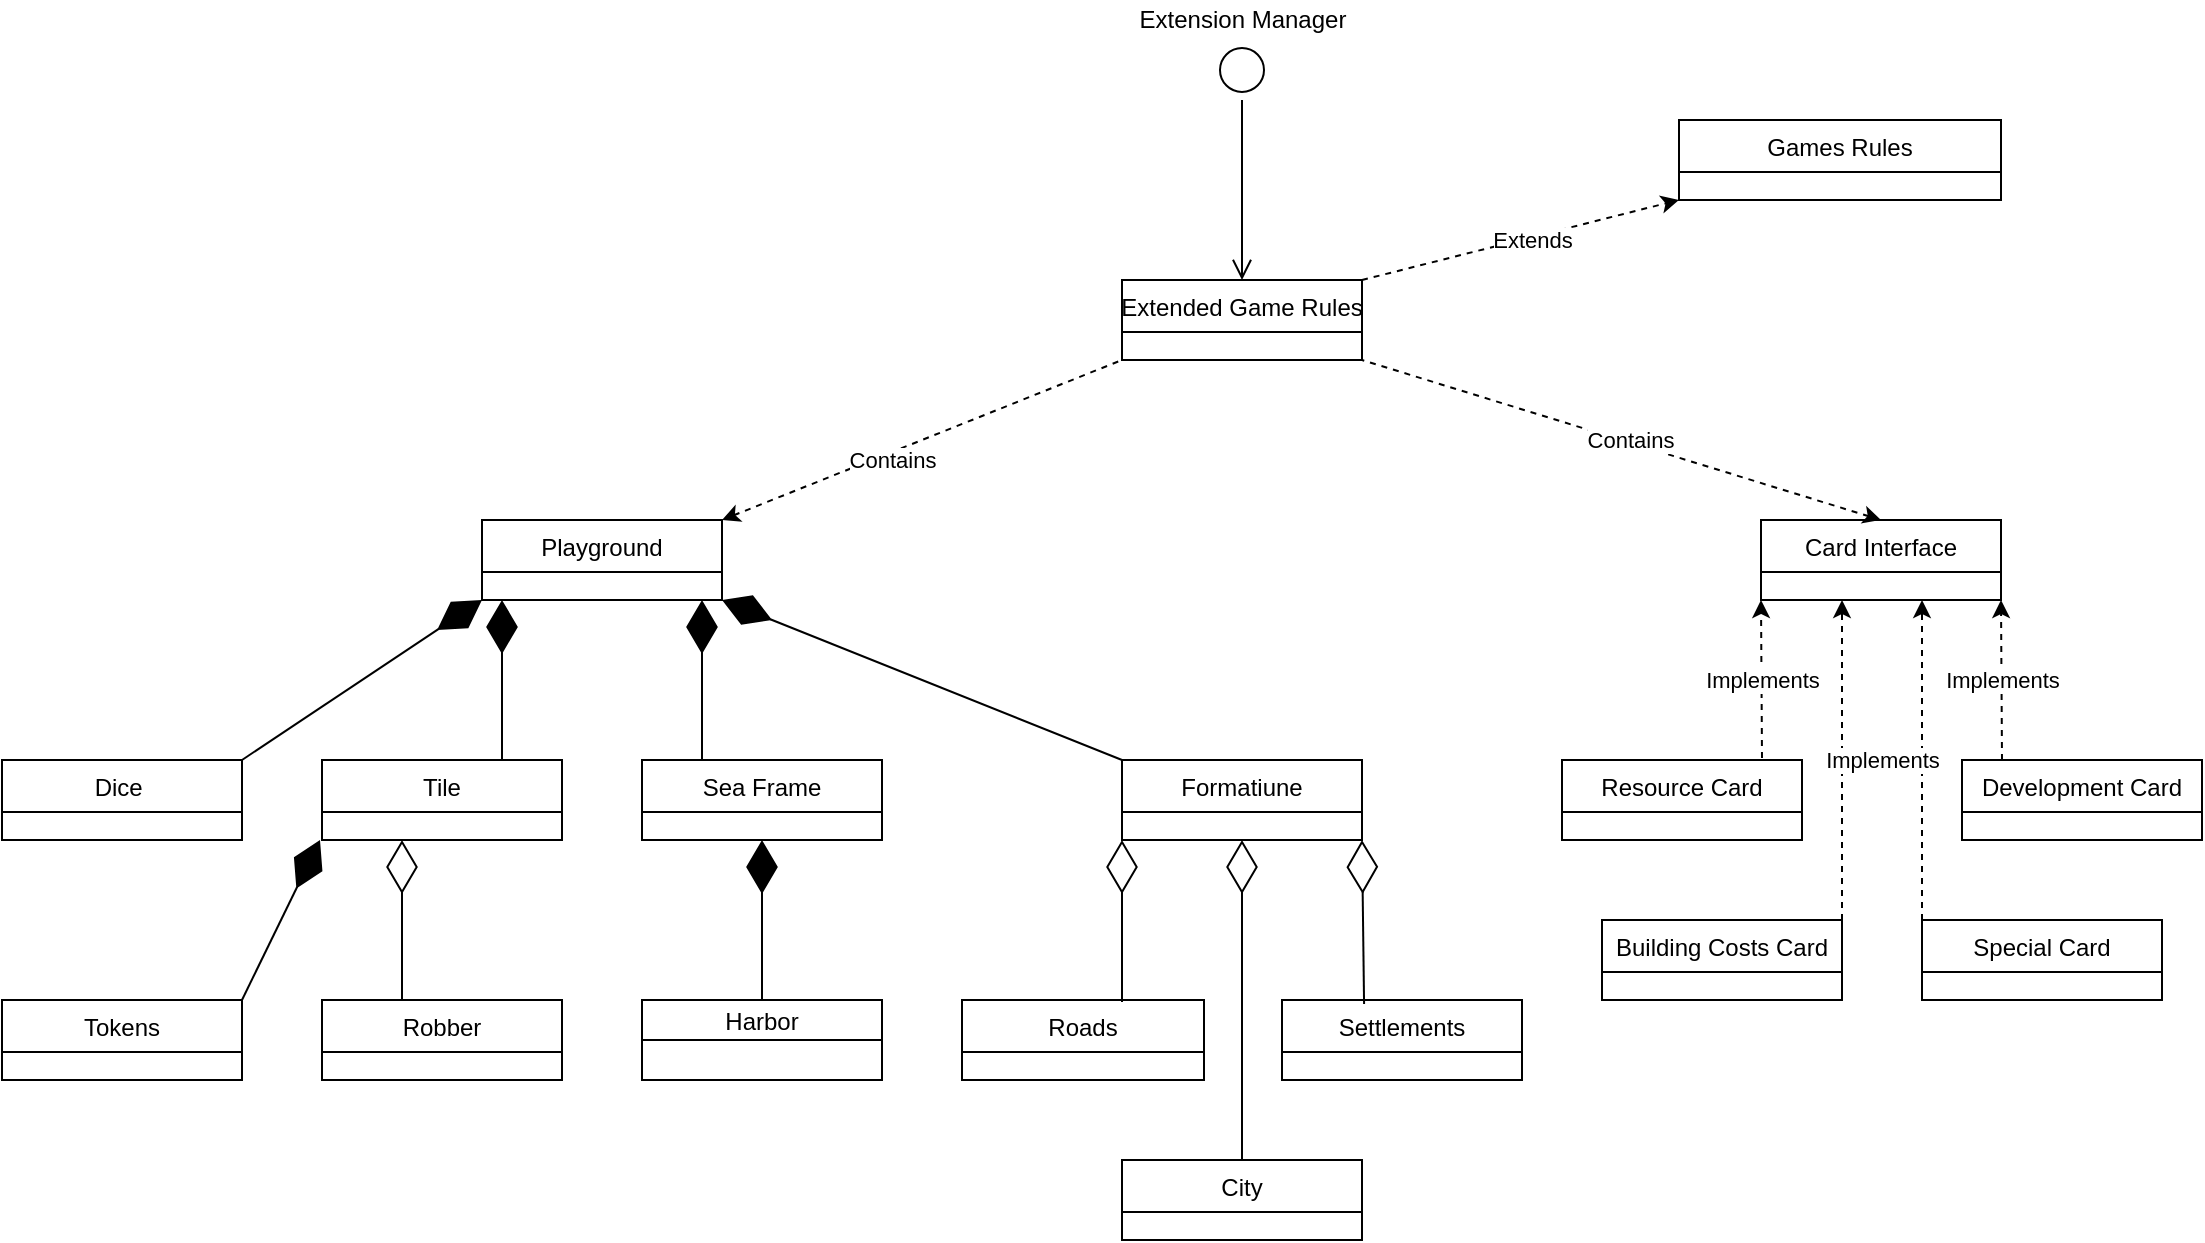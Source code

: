<mxfile version="14.5.3" type="device"><diagram id="JllFUD0L9zpW6M-7TDEm" name="Page-1"><mxGraphModel dx="2249" dy="705" grid="1" gridSize="10" guides="1" tooltips="1" connect="1" arrows="1" fold="1" page="1" pageScale="1" pageWidth="827" pageHeight="1169" math="0" shadow="0"><root><mxCell id="0"/><mxCell id="1" parent="0"/><mxCell id="Qx4miUp-R7UOwDRBeRwB-1" value="Tile" style="swimlane;fontStyle=0;childLayout=stackLayout;horizontal=1;startSize=26;fillColor=none;horizontalStack=0;resizeParent=1;resizeParentMax=0;resizeLast=0;collapsible=1;marginBottom=0;" parent="1" vertex="1"><mxGeometry x="-80" y="400" width="120" height="40" as="geometry"><mxRectangle x="140" y="180" width="60" height="26" as="alternateBounds"/></mxGeometry></mxCell><mxCell id="Qx4miUp-R7UOwDRBeRwB-5" value="Sea Frame" style="swimlane;fontStyle=0;childLayout=stackLayout;horizontal=1;startSize=26;fillColor=none;horizontalStack=0;resizeParent=1;resizeParentMax=0;resizeLast=0;collapsible=1;marginBottom=0;" parent="1" vertex="1"><mxGeometry x="80" y="400" width="120" height="40" as="geometry"><mxRectangle x="140" y="180" width="60" height="26" as="alternateBounds"/></mxGeometry></mxCell><mxCell id="Qx4miUp-R7UOwDRBeRwB-6" value="Harbor" style="swimlane;fontStyle=0;childLayout=stackLayout;horizontal=1;startSize=20;fillColor=none;horizontalStack=0;resizeParent=1;resizeParentMax=0;resizeLast=0;collapsible=1;marginBottom=0;" parent="1" vertex="1"><mxGeometry x="80" y="520" width="120" height="40" as="geometry"><mxRectangle x="140" y="180" width="60" height="26" as="alternateBounds"/></mxGeometry></mxCell><mxCell id="Qx4miUp-R7UOwDRBeRwB-7" value="Tokens" style="swimlane;fontStyle=0;childLayout=stackLayout;horizontal=1;startSize=26;fillColor=none;horizontalStack=0;resizeParent=1;resizeParentMax=0;resizeLast=0;collapsible=1;marginBottom=0;" parent="1" vertex="1"><mxGeometry x="-240" y="520" width="120" height="40" as="geometry"><mxRectangle x="140" y="180" width="60" height="26" as="alternateBounds"/></mxGeometry></mxCell><mxCell id="Qx4miUp-R7UOwDRBeRwB-8" value="Development Card" style="swimlane;fontStyle=0;childLayout=stackLayout;horizontal=1;startSize=26;fillColor=none;horizontalStack=0;resizeParent=1;resizeParentMax=0;resizeLast=0;collapsible=1;marginBottom=0;" parent="1" vertex="1"><mxGeometry x="740" y="400" width="120" height="40" as="geometry"><mxRectangle x="140" y="180" width="60" height="26" as="alternateBounds"/></mxGeometry></mxCell><mxCell id="Qx4miUp-R7UOwDRBeRwB-10" value="Resource Card" style="swimlane;fontStyle=0;childLayout=stackLayout;horizontal=1;startSize=26;fillColor=none;horizontalStack=0;resizeParent=1;resizeParentMax=0;resizeLast=0;collapsible=1;marginBottom=0;" parent="1" vertex="1"><mxGeometry x="540" y="400" width="120" height="40" as="geometry"><mxRectangle x="140" y="180" width="60" height="26" as="alternateBounds"/></mxGeometry></mxCell><mxCell id="Qx4miUp-R7UOwDRBeRwB-11" value="Building Costs Card" style="swimlane;fontStyle=0;childLayout=stackLayout;horizontal=1;startSize=26;fillColor=none;horizontalStack=0;resizeParent=1;resizeParentMax=0;resizeLast=0;collapsible=1;marginBottom=0;" parent="1" vertex="1"><mxGeometry x="560" y="480" width="120" height="40" as="geometry"><mxRectangle x="140" y="180" width="60" height="26" as="alternateBounds"/></mxGeometry></mxCell><mxCell id="Qx4miUp-R7UOwDRBeRwB-12" value="Special Card" style="swimlane;fontStyle=0;childLayout=stackLayout;horizontal=1;startSize=26;fillColor=none;horizontalStack=0;resizeParent=1;resizeParentMax=0;resizeLast=0;collapsible=1;marginBottom=0;" parent="1" vertex="1"><mxGeometry x="720" y="480" width="120" height="40" as="geometry"><mxRectangle x="140" y="180" width="60" height="26" as="alternateBounds"/></mxGeometry></mxCell><mxCell id="Qx4miUp-R7UOwDRBeRwB-13" value="City" style="swimlane;fontStyle=0;childLayout=stackLayout;horizontal=1;startSize=26;fillColor=none;horizontalStack=0;resizeParent=1;resizeParentMax=0;resizeLast=0;collapsible=1;marginBottom=0;" parent="1" vertex="1"><mxGeometry x="320" y="600" width="120" height="40" as="geometry"><mxRectangle x="140" y="180" width="60" height="26" as="alternateBounds"/></mxGeometry></mxCell><mxCell id="Qx4miUp-R7UOwDRBeRwB-14" value="Settlements" style="swimlane;fontStyle=0;childLayout=stackLayout;horizontal=1;startSize=26;fillColor=none;horizontalStack=0;resizeParent=1;resizeParentMax=0;resizeLast=0;collapsible=1;marginBottom=0;shadow=0;rounded=0;glass=0;" parent="1" vertex="1"><mxGeometry x="400" y="520" width="120" height="40" as="geometry"><mxRectangle x="140" y="180" width="60" height="26" as="alternateBounds"/></mxGeometry></mxCell><mxCell id="Qx4miUp-R7UOwDRBeRwB-15" value="Roads" style="swimlane;fontStyle=0;childLayout=stackLayout;horizontal=1;startSize=26;fillColor=none;horizontalStack=0;resizeParent=1;resizeParentMax=0;resizeLast=0;collapsible=1;marginBottom=0;shadow=0;rounded=0;glass=0;" parent="1" vertex="1"><mxGeometry x="240" y="520" width="121" height="40" as="geometry"><mxRectangle x="140" y="180" width="60" height="26" as="alternateBounds"/></mxGeometry></mxCell><mxCell id="Qx4miUp-R7UOwDRBeRwB-16" value="Dice " style="swimlane;fontStyle=0;childLayout=stackLayout;horizontal=1;startSize=26;fillColor=none;horizontalStack=0;resizeParent=1;resizeParentMax=0;resizeLast=0;collapsible=1;marginBottom=0;shadow=0;rounded=0;glass=0;" parent="1" vertex="1"><mxGeometry x="-240" y="400" width="120" height="40" as="geometry"><mxRectangle x="140" y="180" width="60" height="26" as="alternateBounds"/></mxGeometry></mxCell><mxCell id="Qx4miUp-R7UOwDRBeRwB-17" value="Robber" style="swimlane;fontStyle=0;childLayout=stackLayout;horizontal=1;startSize=26;fillColor=none;horizontalStack=0;resizeParent=1;resizeParentMax=0;resizeLast=0;collapsible=1;marginBottom=0;shadow=0;rounded=0;glass=0;" parent="1" vertex="1"><mxGeometry x="-80" y="520" width="120" height="40" as="geometry"><mxRectangle x="140" y="180" width="60" height="26" as="alternateBounds"/></mxGeometry></mxCell><mxCell id="Qx4miUp-R7UOwDRBeRwB-21" value="" style="ellipse;html=1;shape=startState;rounded=0;shadow=0;glass=0;sketch=0;gradientColor=#ffffff;fillColor=none;" parent="1" vertex="1"><mxGeometry x="365" y="40" width="30" height="30" as="geometry"/></mxCell><mxCell id="Qx4miUp-R7UOwDRBeRwB-22" value="" style="edgeStyle=orthogonalEdgeStyle;html=1;verticalAlign=bottom;endArrow=open;endSize=8;exitX=0.5;exitY=1;exitDx=0;exitDy=0;entryX=0.5;entryY=0;entryDx=0;entryDy=0;" parent="1" source="Qx4miUp-R7UOwDRBeRwB-21" target="Qx4miUp-R7UOwDRBeRwB-27" edge="1"><mxGeometry relative="1" as="geometry"><mxPoint x="370" y="130" as="targetPoint"/><mxPoint x="399" y="80" as="sourcePoint"/><Array as="points"/></mxGeometry></mxCell><mxCell id="Qx4miUp-R7UOwDRBeRwB-23" value="Games Rules" style="swimlane;fontStyle=0;childLayout=stackLayout;horizontal=1;startSize=26;fillColor=none;horizontalStack=0;resizeParent=1;resizeParentMax=0;resizeLast=0;collapsible=1;marginBottom=0;shadow=0;rounded=0;glass=0;" parent="1" vertex="1"><mxGeometry x="598.5" y="80" width="161" height="40" as="geometry"><mxRectangle x="140" y="180" width="60" height="26" as="alternateBounds"/></mxGeometry></mxCell><mxCell id="Qx4miUp-R7UOwDRBeRwB-25" value="Extension Manager" style="text;html=1;align=center;verticalAlign=middle;resizable=0;points=[];autosize=1;" parent="1" vertex="1"><mxGeometry x="320" y="20" width="120" height="20" as="geometry"/></mxCell><mxCell id="Qx4miUp-R7UOwDRBeRwB-30" style="rounded=0;orthogonalLoop=1;jettySize=auto;html=1;exitX=1;exitY=0;exitDx=0;exitDy=0;entryX=0;entryY=1;entryDx=0;entryDy=0;strokeColor=#000000;dashed=1;" parent="1" source="Qx4miUp-R7UOwDRBeRwB-27" target="Qx4miUp-R7UOwDRBeRwB-23" edge="1"><mxGeometry relative="1" as="geometry"/></mxCell><mxCell id="Qx4miUp-R7UOwDRBeRwB-31" value="Extends" style="edgeLabel;html=1;align=center;verticalAlign=middle;resizable=0;points=[];" parent="Qx4miUp-R7UOwDRBeRwB-30" vertex="1" connectable="0"><mxGeometry x="0.271" y="-1" relative="1" as="geometry"><mxPoint x="-16.21" y="4.35" as="offset"/></mxGeometry></mxCell><mxCell id="Qx4miUp-R7UOwDRBeRwB-27" value="Extended Game Rules" style="swimlane;fontStyle=0;childLayout=stackLayout;horizontal=1;startSize=26;fillColor=none;horizontalStack=0;resizeParent=1;resizeParentMax=0;resizeLast=0;collapsible=1;marginBottom=0;shadow=0;rounded=0;glass=0;" parent="1" vertex="1"><mxGeometry x="320" y="160" width="120" height="40" as="geometry"><mxRectangle x="140" y="180" width="60" height="26" as="alternateBounds"/></mxGeometry></mxCell><mxCell id="Qx4miUp-R7UOwDRBeRwB-32" value="Playground" style="swimlane;fontStyle=0;childLayout=stackLayout;horizontal=1;startSize=26;fillColor=none;horizontalStack=0;resizeParent=1;resizeParentMax=0;resizeLast=0;collapsible=1;marginBottom=0;shadow=0;rounded=0;glass=0;" parent="1" vertex="1"><mxGeometry y="280" width="120" height="40" as="geometry"><mxRectangle x="140" y="180" width="60" height="26" as="alternateBounds"/></mxGeometry></mxCell><mxCell id="Qx4miUp-R7UOwDRBeRwB-35" value="" style="endArrow=diamondThin;endFill=1;endSize=24;html=1;strokeColor=#000000;exitX=0.75;exitY=0;exitDx=0;exitDy=0;" parent="1" source="Qx4miUp-R7UOwDRBeRwB-1" edge="1"><mxGeometry width="160" relative="1" as="geometry"><mxPoint x="170" y="400" as="sourcePoint"/><mxPoint x="10" y="320" as="targetPoint"/></mxGeometry></mxCell><mxCell id="Qx4miUp-R7UOwDRBeRwB-36" value="" style="endArrow=diamondThin;endFill=1;endSize=24;html=1;strokeColor=#000000;exitX=0.25;exitY=0;exitDx=0;exitDy=0;" parent="1" source="Qx4miUp-R7UOwDRBeRwB-5" edge="1"><mxGeometry width="160" relative="1" as="geometry"><mxPoint x="-10.0" y="410" as="sourcePoint"/><mxPoint x="110" y="320" as="targetPoint"/></mxGeometry></mxCell><mxCell id="Qx4miUp-R7UOwDRBeRwB-37" value="" style="endArrow=diamondThin;endFill=1;endSize=24;html=1;strokeColor=#000000;exitX=0.5;exitY=0;exitDx=0;exitDy=0;entryX=0.5;entryY=1;entryDx=0;entryDy=0;" parent="1" source="Qx4miUp-R7UOwDRBeRwB-6" target="Qx4miUp-R7UOwDRBeRwB-5" edge="1"><mxGeometry width="160" relative="1" as="geometry"><mxPoint x="120" y="410" as="sourcePoint"/><mxPoint x="160" y="440" as="targetPoint"/></mxGeometry></mxCell><mxCell id="Qx4miUp-R7UOwDRBeRwB-39" value="" style="endArrow=none;html=1;strokeColor=#000000;entryX=0;entryY=1;entryDx=0;entryDy=0;exitX=1;exitY=0;exitDx=0;exitDy=0;dashed=1;startArrow=classic;startFill=1;endFill=0;" parent="1" source="Qx4miUp-R7UOwDRBeRwB-32" target="Qx4miUp-R7UOwDRBeRwB-27" edge="1"><mxGeometry width="50" height="50" relative="1" as="geometry"><mxPoint x="220" y="390" as="sourcePoint"/><mxPoint x="270" y="340" as="targetPoint"/></mxGeometry></mxCell><mxCell id="Qx4miUp-R7UOwDRBeRwB-40" value="Contains" style="edgeLabel;html=1;align=center;verticalAlign=middle;resizable=0;points=[];" parent="Qx4miUp-R7UOwDRBeRwB-39" vertex="1" connectable="0"><mxGeometry x="-0.29" y="-2" relative="1" as="geometry"><mxPoint x="13.39" y="-3.57" as="offset"/></mxGeometry></mxCell><mxCell id="Qx4miUp-R7UOwDRBeRwB-41" value="Card Interface" style="swimlane;fontStyle=0;childLayout=stackLayout;horizontal=1;startSize=26;fillColor=none;horizontalStack=0;resizeParent=1;resizeParentMax=0;resizeLast=0;collapsible=1;marginBottom=0;" parent="1" vertex="1"><mxGeometry x="639.5" y="280" width="120" height="40" as="geometry"><mxRectangle x="140" y="180" width="60" height="26" as="alternateBounds"/></mxGeometry></mxCell><mxCell id="Qx4miUp-R7UOwDRBeRwB-43" value="" style="endArrow=none;html=1;strokeColor=#000000;entryX=1;entryY=1;entryDx=0;entryDy=0;exitX=0.5;exitY=0;exitDx=0;exitDy=0;dashed=1;startArrow=classic;startFill=1;endFill=0;" parent="1" source="Qx4miUp-R7UOwDRBeRwB-41" target="Qx4miUp-R7UOwDRBeRwB-27" edge="1"><mxGeometry width="50" height="50" relative="1" as="geometry"><mxPoint x="130" y="290" as="sourcePoint"/><mxPoint x="329" y="210" as="targetPoint"/></mxGeometry></mxCell><mxCell id="Qx4miUp-R7UOwDRBeRwB-44" value="Contains" style="edgeLabel;html=1;align=center;verticalAlign=middle;resizable=0;points=[];" parent="Qx4miUp-R7UOwDRBeRwB-43" vertex="1" connectable="0"><mxGeometry x="-0.29" y="-2" relative="1" as="geometry"><mxPoint x="-33.73" y="-9.72" as="offset"/></mxGeometry></mxCell><mxCell id="Qx4miUp-R7UOwDRBeRwB-49" value="" style="endArrow=diamondThin;endFill=1;endSize=24;html=1;strokeColor=#000000;exitX=1;exitY=0;exitDx=0;exitDy=0;entryX=0.5;entryY=1;entryDx=0;entryDy=0;" parent="1" source="Qx4miUp-R7UOwDRBeRwB-7" edge="1"><mxGeometry width="160" relative="1" as="geometry"><mxPoint x="-81" y="520" as="sourcePoint"/><mxPoint x="-81" y="440" as="targetPoint"/></mxGeometry></mxCell><mxCell id="Qx4miUp-R7UOwDRBeRwB-50" value="Formatiune" style="swimlane;fontStyle=0;childLayout=stackLayout;horizontal=1;startSize=26;fillColor=none;horizontalStack=0;resizeParent=1;resizeParentMax=0;resizeLast=0;collapsible=1;marginBottom=0;" parent="1" vertex="1"><mxGeometry x="320" y="400" width="120" height="40" as="geometry"><mxRectangle x="140" y="180" width="60" height="26" as="alternateBounds"/></mxGeometry></mxCell><mxCell id="Qx4miUp-R7UOwDRBeRwB-58" value="" style="endArrow=diamondThin;endFill=0;endSize=24;html=1;strokeColor=#000000;exitX=0.5;exitY=0;exitDx=0;exitDy=0;entryX=0.5;entryY=1;entryDx=0;entryDy=0;" parent="1" edge="1"><mxGeometry width="160" relative="1" as="geometry"><mxPoint x="-40" y="520" as="sourcePoint"/><mxPoint x="-40" y="440" as="targetPoint"/></mxGeometry></mxCell><mxCell id="Qx4miUp-R7UOwDRBeRwB-59" value="" style="endArrow=diamondThin;endFill=1;endSize=24;html=1;strokeColor=#000000;exitX=1;exitY=0;exitDx=0;exitDy=0;entryX=0;entryY=1;entryDx=0;entryDy=0;" parent="1" source="Qx4miUp-R7UOwDRBeRwB-16" target="Qx4miUp-R7UOwDRBeRwB-32" edge="1"><mxGeometry width="160" relative="1" as="geometry"><mxPoint x="-140.5" y="370" as="sourcePoint"/><mxPoint x="-140.5" y="290" as="targetPoint"/></mxGeometry></mxCell><mxCell id="Qx4miUp-R7UOwDRBeRwB-60" value="" style="endArrow=diamondThin;endFill=0;endSize=24;html=1;strokeColor=#000000;entryX=0;entryY=1;entryDx=0;entryDy=0;" parent="1" target="Qx4miUp-R7UOwDRBeRwB-50" edge="1"><mxGeometry width="160" relative="1" as="geometry"><mxPoint x="320" y="521" as="sourcePoint"/><mxPoint x="281" y="430" as="targetPoint"/></mxGeometry></mxCell><mxCell id="Qx4miUp-R7UOwDRBeRwB-61" value="" style="endArrow=diamondThin;endFill=0;endSize=24;html=1;strokeColor=#000000;exitX=0.5;exitY=0;exitDx=0;exitDy=0;entryX=0.5;entryY=1;entryDx=0;entryDy=0;" parent="1" source="Qx4miUp-R7UOwDRBeRwB-13" target="Qx4miUp-R7UOwDRBeRwB-50" edge="1"><mxGeometry width="160" relative="1" as="geometry"><mxPoint x="291" y="530" as="sourcePoint"/><mxPoint x="330" y="450" as="targetPoint"/></mxGeometry></mxCell><mxCell id="Qx4miUp-R7UOwDRBeRwB-62" value="" style="endArrow=diamondThin;endFill=0;endSize=24;html=1;strokeColor=#000000;exitX=0.342;exitY=0.05;exitDx=0;exitDy=0;entryX=1;entryY=1;entryDx=0;entryDy=0;exitPerimeter=0;" parent="1" source="Qx4miUp-R7UOwDRBeRwB-14" target="Qx4miUp-R7UOwDRBeRwB-50" edge="1"><mxGeometry width="160" relative="1" as="geometry"><mxPoint x="301" y="540" as="sourcePoint"/><mxPoint x="340" y="460" as="targetPoint"/></mxGeometry></mxCell><mxCell id="Qx4miUp-R7UOwDRBeRwB-63" value="" style="endArrow=diamondThin;endFill=1;endSize=24;html=1;strokeColor=#000000;exitX=0;exitY=0;exitDx=0;exitDy=0;entryX=1;entryY=1;entryDx=0;entryDy=0;" parent="1" source="Qx4miUp-R7UOwDRBeRwB-50" target="Qx4miUp-R7UOwDRBeRwB-32" edge="1"><mxGeometry width="160" relative="1" as="geometry"><mxPoint x="120" y="410" as="sourcePoint"/><mxPoint x="120" y="330" as="targetPoint"/></mxGeometry></mxCell><mxCell id="Qx4miUp-R7UOwDRBeRwB-64" style="rounded=0;orthogonalLoop=1;jettySize=auto;html=1;entryX=0;entryY=1;entryDx=0;entryDy=0;strokeColor=#000000;dashed=1;" parent="1" target="Qx4miUp-R7UOwDRBeRwB-41" edge="1"><mxGeometry relative="1" as="geometry"><mxPoint x="640" y="399" as="sourcePoint"/><mxPoint x="608.5" y="130" as="targetPoint"/></mxGeometry></mxCell><mxCell id="Qx4miUp-R7UOwDRBeRwB-66" style="rounded=0;orthogonalLoop=1;jettySize=auto;html=1;strokeColor=#000000;dashed=1;exitX=1;exitY=0;exitDx=0;exitDy=0;" parent="1" source="Qx4miUp-R7UOwDRBeRwB-11" edge="1"><mxGeometry relative="1" as="geometry"><mxPoint x="680" y="470" as="sourcePoint"/><mxPoint x="680" y="320" as="targetPoint"/></mxGeometry></mxCell><mxCell id="Qx4miUp-R7UOwDRBeRwB-68" style="rounded=0;orthogonalLoop=1;jettySize=auto;html=1;strokeColor=#000000;dashed=1;exitX=0;exitY=0;exitDx=0;exitDy=0;" parent="1" source="Qx4miUp-R7UOwDRBeRwB-12" edge="1"><mxGeometry relative="1" as="geometry"><mxPoint x="660" y="419" as="sourcePoint"/><mxPoint x="720" y="320" as="targetPoint"/></mxGeometry></mxCell><mxCell id="Qx4miUp-R7UOwDRBeRwB-70" style="rounded=0;orthogonalLoop=1;jettySize=auto;html=1;entryX=1;entryY=1;entryDx=0;entryDy=0;strokeColor=#000000;dashed=1;" parent="1" target="Qx4miUp-R7UOwDRBeRwB-41" edge="1"><mxGeometry relative="1" as="geometry"><mxPoint x="760" y="400" as="sourcePoint"/><mxPoint x="669.5" y="350" as="targetPoint"/></mxGeometry></mxCell><mxCell id="Qx4miUp-R7UOwDRBeRwB-71" value="Implements" style="edgeLabel;html=1;align=center;verticalAlign=middle;resizable=0;points=[];" parent="Qx4miUp-R7UOwDRBeRwB-70" vertex="1" connectable="0"><mxGeometry x="0.271" y="-1" relative="1" as="geometry"><mxPoint x="-1.18" y="11.01" as="offset"/></mxGeometry></mxCell><mxCell id="Qx4miUp-R7UOwDRBeRwB-73" value="Implements" style="edgeLabel;html=1;align=center;verticalAlign=middle;resizable=0;points=[];" parent="1" vertex="1" connectable="0"><mxGeometry x="699.501" y="400.005" as="geometry"/></mxCell><mxCell id="Qx4miUp-R7UOwDRBeRwB-74" value="Implements" style="edgeLabel;html=1;align=center;verticalAlign=middle;resizable=0;points=[];" parent="1" vertex="1" connectable="0"><mxGeometry x="639.501" y="360.005" as="geometry"/></mxCell></root></mxGraphModel></diagram></mxfile>